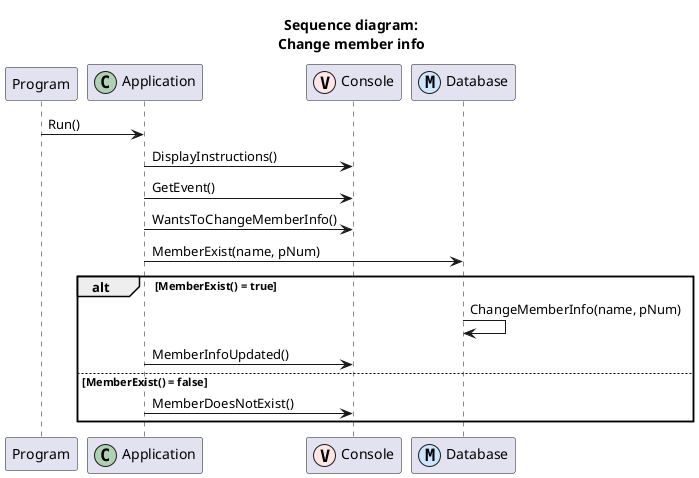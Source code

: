 @startuml
title Sequence diagram:\nChange member info
participant Program
participant Application << (C,#ADD1B2) >>
participant Console << (V,#FFE6E6) >>
participant Database << (M,#CCE6FF) >>

Program -> Application: Run()
Application -> Console: DisplayInstructions()
Application -> Console: GetEvent()
Application -> Console: WantsToChangeMemberInfo()
Application -> Database: MemberExist(name, pNum)

alt MemberExist() = true
    Database -> Database: ChangeMemberInfo(name, pNum)
    Application -> Console: MemberInfoUpdated()
else MemberExist() = false
    Application -> Console: MemberDoesNotExist()
end
@enduml

